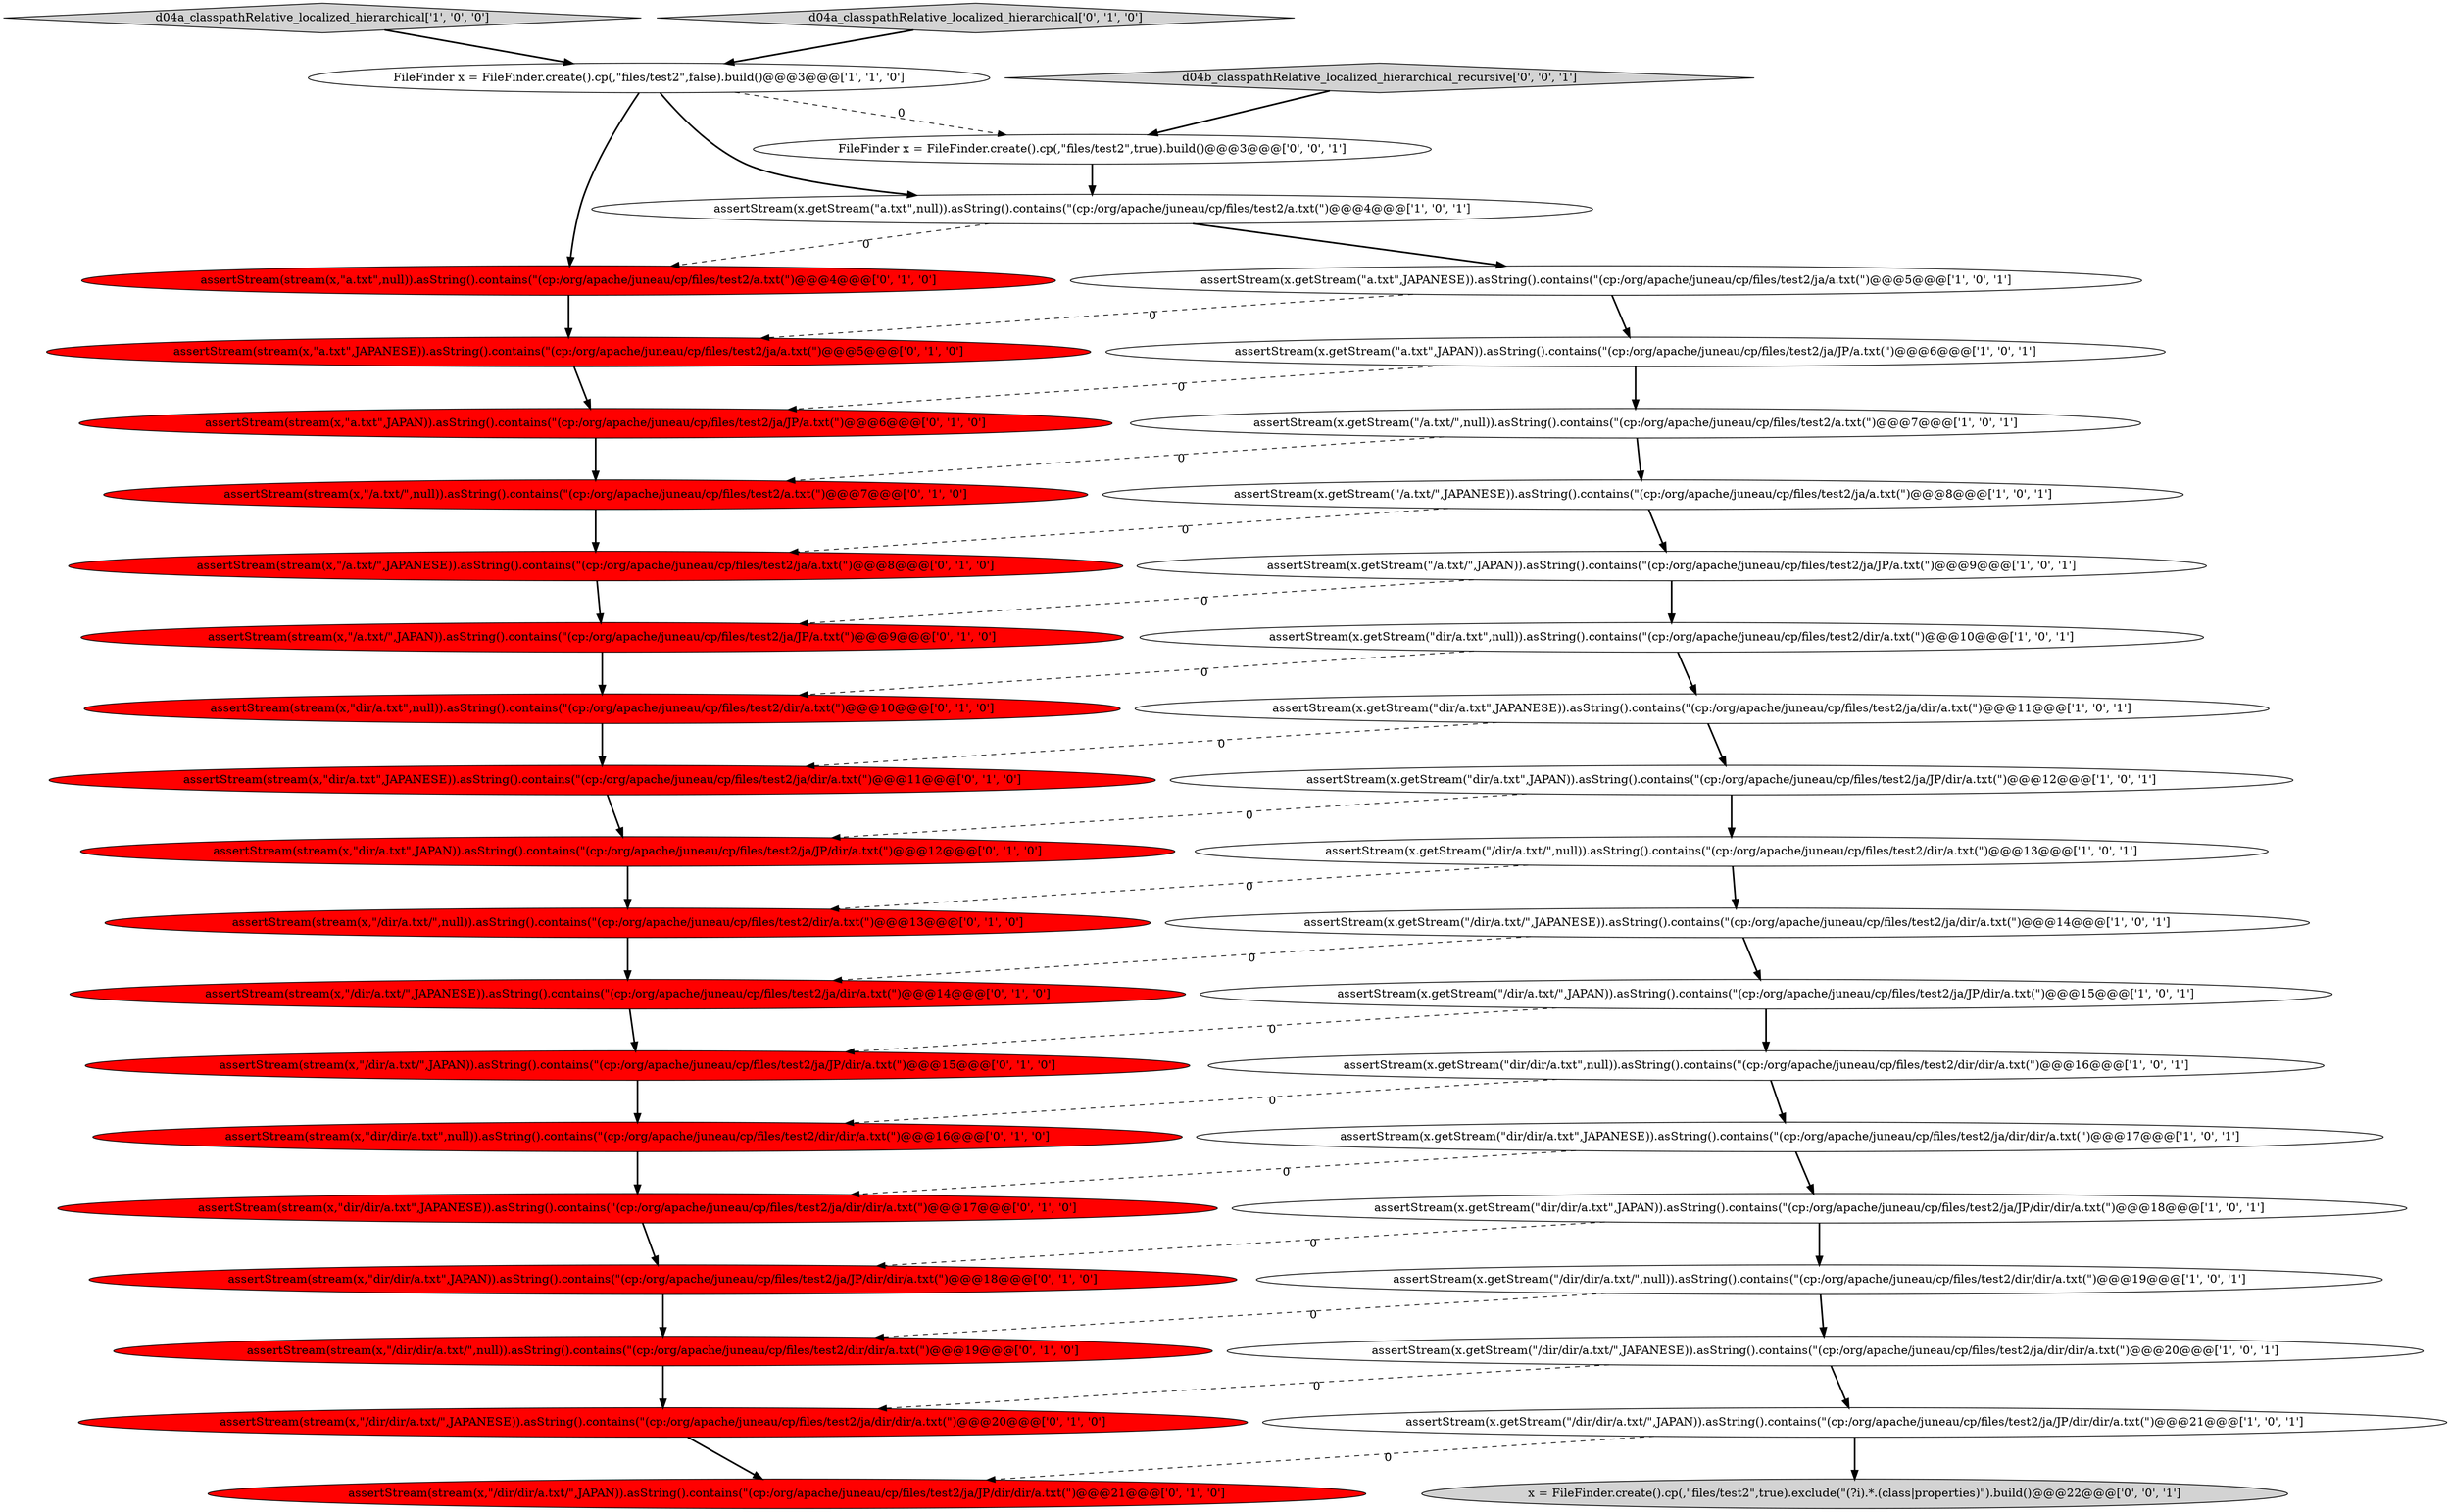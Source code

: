 digraph {
22 [style = filled, label = "assertStream(stream(x,\"/dir/a.txt/\",null)).asString().contains(\"(cp:/org/apache/juneau/cp/files/test2/dir/a.txt(\")@@@13@@@['0', '1', '0']", fillcolor = red, shape = ellipse image = "AAA1AAABBB2BBB"];
7 [style = filled, label = "assertStream(x.getStream(\"/dir/a.txt/\",JAPANESE)).asString().contains(\"(cp:/org/apache/juneau/cp/files/test2/ja/dir/a.txt(\")@@@14@@@['1', '0', '1']", fillcolor = white, shape = ellipse image = "AAA0AAABBB1BBB"];
31 [style = filled, label = "assertStream(stream(x,\"/dir/dir/a.txt/\",JAPANESE)).asString().contains(\"(cp:/org/apache/juneau/cp/files/test2/ja/dir/dir/a.txt(\")@@@20@@@['0', '1', '0']", fillcolor = red, shape = ellipse image = "AAA1AAABBB2BBB"];
24 [style = filled, label = "assertStream(stream(x,\"/dir/dir/a.txt/\",null)).asString().contains(\"(cp:/org/apache/juneau/cp/files/test2/dir/dir/a.txt(\")@@@19@@@['0', '1', '0']", fillcolor = red, shape = ellipse image = "AAA1AAABBB2BBB"];
18 [style = filled, label = "assertStream(x.getStream(\"/dir/a.txt/\",JAPAN)).asString().contains(\"(cp:/org/apache/juneau/cp/files/test2/ja/JP/dir/a.txt(\")@@@15@@@['1', '0', '1']", fillcolor = white, shape = ellipse image = "AAA0AAABBB1BBB"];
10 [style = filled, label = "assertStream(x.getStream(\"/a.txt/\",null)).asString().contains(\"(cp:/org/apache/juneau/cp/files/test2/a.txt(\")@@@7@@@['1', '0', '1']", fillcolor = white, shape = ellipse image = "AAA0AAABBB1BBB"];
0 [style = filled, label = "d04a_classpathRelative_localized_hierarchical['1', '0', '0']", fillcolor = lightgray, shape = diamond image = "AAA0AAABBB1BBB"];
37 [style = filled, label = "assertStream(stream(x,\"/a.txt/\",null)).asString().contains(\"(cp:/org/apache/juneau/cp/files/test2/a.txt(\")@@@7@@@['0', '1', '0']", fillcolor = red, shape = ellipse image = "AAA1AAABBB2BBB"];
29 [style = filled, label = "assertStream(stream(x,\"dir/a.txt\",JAPAN)).asString().contains(\"(cp:/org/apache/juneau/cp/files/test2/ja/JP/dir/a.txt(\")@@@12@@@['0', '1', '0']", fillcolor = red, shape = ellipse image = "AAA1AAABBB2BBB"];
19 [style = filled, label = "assertStream(x.getStream(\"dir/dir/a.txt\",null)).asString().contains(\"(cp:/org/apache/juneau/cp/files/test2/dir/dir/a.txt(\")@@@16@@@['1', '0', '1']", fillcolor = white, shape = ellipse image = "AAA0AAABBB1BBB"];
3 [style = filled, label = "assertStream(x.getStream(\"dir/a.txt\",JAPAN)).asString().contains(\"(cp:/org/apache/juneau/cp/files/test2/ja/JP/dir/a.txt(\")@@@12@@@['1', '0', '1']", fillcolor = white, shape = ellipse image = "AAA0AAABBB1BBB"];
27 [style = filled, label = "assertStream(stream(x,\"/a.txt/\",JAPAN)).asString().contains(\"(cp:/org/apache/juneau/cp/files/test2/ja/JP/a.txt(\")@@@9@@@['0', '1', '0']", fillcolor = red, shape = ellipse image = "AAA1AAABBB2BBB"];
2 [style = filled, label = "assertStream(x.getStream(\"dir/dir/a.txt\",JAPANESE)).asString().contains(\"(cp:/org/apache/juneau/cp/files/test2/ja/dir/dir/a.txt(\")@@@17@@@['1', '0', '1']", fillcolor = white, shape = ellipse image = "AAA0AAABBB1BBB"];
12 [style = filled, label = "assertStream(x.getStream(\"/a.txt/\",JAPAN)).asString().contains(\"(cp:/org/apache/juneau/cp/files/test2/ja/JP/a.txt(\")@@@9@@@['1', '0', '1']", fillcolor = white, shape = ellipse image = "AAA0AAABBB1BBB"];
20 [style = filled, label = "assertStream(stream(x,\"dir/a.txt\",JAPANESE)).asString().contains(\"(cp:/org/apache/juneau/cp/files/test2/ja/dir/a.txt(\")@@@11@@@['0', '1', '0']", fillcolor = red, shape = ellipse image = "AAA1AAABBB2BBB"];
15 [style = filled, label = "assertStream(x.getStream(\"a.txt\",JAPANESE)).asString().contains(\"(cp:/org/apache/juneau/cp/files/test2/ja/a.txt(\")@@@5@@@['1', '0', '1']", fillcolor = white, shape = ellipse image = "AAA0AAABBB1BBB"];
17 [style = filled, label = "assertStream(x.getStream(\"a.txt\",JAPAN)).asString().contains(\"(cp:/org/apache/juneau/cp/files/test2/ja/JP/a.txt(\")@@@6@@@['1', '0', '1']", fillcolor = white, shape = ellipse image = "AAA0AAABBB1BBB"];
28 [style = filled, label = "assertStream(stream(x,\"a.txt\",JAPAN)).asString().contains(\"(cp:/org/apache/juneau/cp/files/test2/ja/JP/a.txt(\")@@@6@@@['0', '1', '0']", fillcolor = red, shape = ellipse image = "AAA1AAABBB2BBB"];
11 [style = filled, label = "assertStream(x.getStream(\"/a.txt/\",JAPANESE)).asString().contains(\"(cp:/org/apache/juneau/cp/files/test2/ja/a.txt(\")@@@8@@@['1', '0', '1']", fillcolor = white, shape = ellipse image = "AAA0AAABBB1BBB"];
13 [style = filled, label = "FileFinder x = FileFinder.create().cp(,\"files/test2\",false).build()@@@3@@@['1', '1', '0']", fillcolor = white, shape = ellipse image = "AAA0AAABBB1BBB"];
14 [style = filled, label = "assertStream(x.getStream(\"dir/a.txt\",JAPANESE)).asString().contains(\"(cp:/org/apache/juneau/cp/files/test2/ja/dir/a.txt(\")@@@11@@@['1', '0', '1']", fillcolor = white, shape = ellipse image = "AAA0AAABBB1BBB"];
39 [style = filled, label = "d04b_classpathRelative_localized_hierarchical_recursive['0', '0', '1']", fillcolor = lightgray, shape = diamond image = "AAA0AAABBB3BBB"];
1 [style = filled, label = "assertStream(x.getStream(\"dir/a.txt\",null)).asString().contains(\"(cp:/org/apache/juneau/cp/files/test2/dir/a.txt(\")@@@10@@@['1', '0', '1']", fillcolor = white, shape = ellipse image = "AAA0AAABBB1BBB"];
25 [style = filled, label = "assertStream(stream(x,\"a.txt\",null)).asString().contains(\"(cp:/org/apache/juneau/cp/files/test2/a.txt(\")@@@4@@@['0', '1', '0']", fillcolor = red, shape = ellipse image = "AAA1AAABBB2BBB"];
5 [style = filled, label = "assertStream(x.getStream(\"/dir/a.txt/\",null)).asString().contains(\"(cp:/org/apache/juneau/cp/files/test2/dir/a.txt(\")@@@13@@@['1', '0', '1']", fillcolor = white, shape = ellipse image = "AAA0AAABBB1BBB"];
34 [style = filled, label = "assertStream(stream(x,\"dir/dir/a.txt\",JAPAN)).asString().contains(\"(cp:/org/apache/juneau/cp/files/test2/ja/JP/dir/dir/a.txt(\")@@@18@@@['0', '1', '0']", fillcolor = red, shape = ellipse image = "AAA1AAABBB2BBB"];
40 [style = filled, label = "x = FileFinder.create().cp(,\"files/test2\",true).exclude(\"(?i).*\.(class|properties)\").build()@@@22@@@['0', '0', '1']", fillcolor = lightgray, shape = ellipse image = "AAA0AAABBB3BBB"];
32 [style = filled, label = "d04a_classpathRelative_localized_hierarchical['0', '1', '0']", fillcolor = lightgray, shape = diamond image = "AAA0AAABBB2BBB"];
6 [style = filled, label = "assertStream(x.getStream(\"/dir/dir/a.txt/\",JAPANESE)).asString().contains(\"(cp:/org/apache/juneau/cp/files/test2/ja/dir/dir/a.txt(\")@@@20@@@['1', '0', '1']", fillcolor = white, shape = ellipse image = "AAA0AAABBB1BBB"];
41 [style = filled, label = "FileFinder x = FileFinder.create().cp(,\"files/test2\",true).build()@@@3@@@['0', '0', '1']", fillcolor = white, shape = ellipse image = "AAA0AAABBB3BBB"];
26 [style = filled, label = "assertStream(stream(x,\"dir/a.txt\",null)).asString().contains(\"(cp:/org/apache/juneau/cp/files/test2/dir/a.txt(\")@@@10@@@['0', '1', '0']", fillcolor = red, shape = ellipse image = "AAA1AAABBB2BBB"];
8 [style = filled, label = "assertStream(x.getStream(\"/dir/dir/a.txt/\",null)).asString().contains(\"(cp:/org/apache/juneau/cp/files/test2/dir/dir/a.txt(\")@@@19@@@['1', '0', '1']", fillcolor = white, shape = ellipse image = "AAA0AAABBB1BBB"];
9 [style = filled, label = "assertStream(x.getStream(\"/dir/dir/a.txt/\",JAPAN)).asString().contains(\"(cp:/org/apache/juneau/cp/files/test2/ja/JP/dir/dir/a.txt(\")@@@21@@@['1', '0', '1']", fillcolor = white, shape = ellipse image = "AAA0AAABBB1BBB"];
23 [style = filled, label = "assertStream(stream(x,\"/a.txt/\",JAPANESE)).asString().contains(\"(cp:/org/apache/juneau/cp/files/test2/ja/a.txt(\")@@@8@@@['0', '1', '0']", fillcolor = red, shape = ellipse image = "AAA1AAABBB2BBB"];
36 [style = filled, label = "assertStream(stream(x,\"a.txt\",JAPANESE)).asString().contains(\"(cp:/org/apache/juneau/cp/files/test2/ja/a.txt(\")@@@5@@@['0', '1', '0']", fillcolor = red, shape = ellipse image = "AAA1AAABBB2BBB"];
4 [style = filled, label = "assertStream(x.getStream(\"a.txt\",null)).asString().contains(\"(cp:/org/apache/juneau/cp/files/test2/a.txt(\")@@@4@@@['1', '0', '1']", fillcolor = white, shape = ellipse image = "AAA0AAABBB1BBB"];
30 [style = filled, label = "assertStream(stream(x,\"dir/dir/a.txt\",JAPANESE)).asString().contains(\"(cp:/org/apache/juneau/cp/files/test2/ja/dir/dir/a.txt(\")@@@17@@@['0', '1', '0']", fillcolor = red, shape = ellipse image = "AAA1AAABBB2BBB"];
38 [style = filled, label = "assertStream(stream(x,\"dir/dir/a.txt\",null)).asString().contains(\"(cp:/org/apache/juneau/cp/files/test2/dir/dir/a.txt(\")@@@16@@@['0', '1', '0']", fillcolor = red, shape = ellipse image = "AAA1AAABBB2BBB"];
16 [style = filled, label = "assertStream(x.getStream(\"dir/dir/a.txt\",JAPAN)).asString().contains(\"(cp:/org/apache/juneau/cp/files/test2/ja/JP/dir/dir/a.txt(\")@@@18@@@['1', '0', '1']", fillcolor = white, shape = ellipse image = "AAA0AAABBB1BBB"];
35 [style = filled, label = "assertStream(stream(x,\"/dir/a.txt/\",JAPAN)).asString().contains(\"(cp:/org/apache/juneau/cp/files/test2/ja/JP/dir/a.txt(\")@@@15@@@['0', '1', '0']", fillcolor = red, shape = ellipse image = "AAA1AAABBB2BBB"];
33 [style = filled, label = "assertStream(stream(x,\"/dir/dir/a.txt/\",JAPAN)).asString().contains(\"(cp:/org/apache/juneau/cp/files/test2/ja/JP/dir/dir/a.txt(\")@@@21@@@['0', '1', '0']", fillcolor = red, shape = ellipse image = "AAA1AAABBB2BBB"];
21 [style = filled, label = "assertStream(stream(x,\"/dir/a.txt/\",JAPANESE)).asString().contains(\"(cp:/org/apache/juneau/cp/files/test2/ja/dir/a.txt(\")@@@14@@@['0', '1', '0']", fillcolor = red, shape = ellipse image = "AAA1AAABBB2BBB"];
3->29 [style = dashed, label="0"];
17->10 [style = bold, label=""];
14->3 [style = bold, label=""];
13->25 [style = bold, label=""];
28->37 [style = bold, label=""];
7->21 [style = dashed, label="0"];
0->13 [style = bold, label=""];
23->27 [style = bold, label=""];
16->8 [style = bold, label=""];
20->29 [style = bold, label=""];
1->26 [style = dashed, label="0"];
25->36 [style = bold, label=""];
4->15 [style = bold, label=""];
18->19 [style = bold, label=""];
36->28 [style = bold, label=""];
22->21 [style = bold, label=""];
41->4 [style = bold, label=""];
14->20 [style = dashed, label="0"];
6->31 [style = dashed, label="0"];
11->23 [style = dashed, label="0"];
11->12 [style = bold, label=""];
8->6 [style = bold, label=""];
30->34 [style = bold, label=""];
19->2 [style = bold, label=""];
8->24 [style = dashed, label="0"];
37->23 [style = bold, label=""];
12->1 [style = bold, label=""];
15->36 [style = dashed, label="0"];
2->30 [style = dashed, label="0"];
13->41 [style = dashed, label="0"];
18->35 [style = dashed, label="0"];
9->33 [style = dashed, label="0"];
9->40 [style = bold, label=""];
4->25 [style = dashed, label="0"];
17->28 [style = dashed, label="0"];
16->34 [style = dashed, label="0"];
15->17 [style = bold, label=""];
3->5 [style = bold, label=""];
38->30 [style = bold, label=""];
19->38 [style = dashed, label="0"];
10->11 [style = bold, label=""];
27->26 [style = bold, label=""];
34->24 [style = bold, label=""];
24->31 [style = bold, label=""];
31->33 [style = bold, label=""];
12->27 [style = dashed, label="0"];
7->18 [style = bold, label=""];
10->37 [style = dashed, label="0"];
5->7 [style = bold, label=""];
39->41 [style = bold, label=""];
1->14 [style = bold, label=""];
5->22 [style = dashed, label="0"];
35->38 [style = bold, label=""];
29->22 [style = bold, label=""];
6->9 [style = bold, label=""];
21->35 [style = bold, label=""];
32->13 [style = bold, label=""];
26->20 [style = bold, label=""];
13->4 [style = bold, label=""];
2->16 [style = bold, label=""];
}
